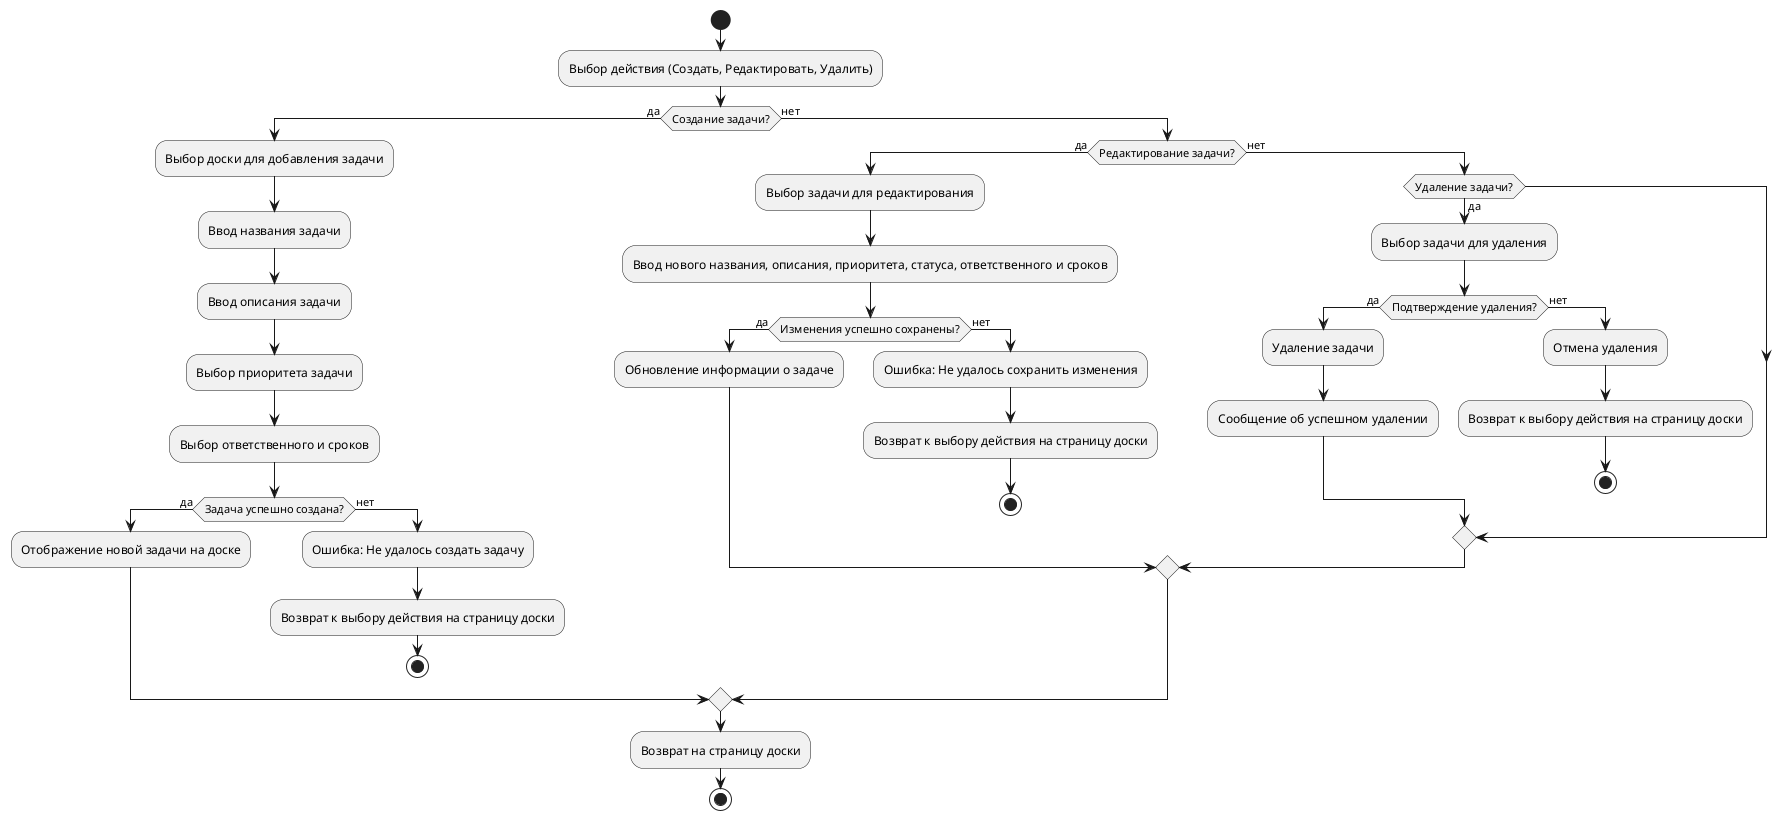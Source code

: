 @startuml TaskAD
start

:Выбор действия (Создать, Редактировать, Удалить);

if (Создание задачи?) then (да)
    :Выбор доски для добавления задачи;
    :Ввод названия задачи;
    :Ввод описания задачи;
    :Выбор приоритета задачи;
    :Выбор ответственного и сроков;
    if (Задача успешно создана?) then (да)
        :Отображение новой задачи на доске;
    else (нет)
        :Ошибка: Не удалось создать задачу;
        :Возврат к выбору действия на страницу доски;
        stop

    endif
else (нет)
    if (Редактирование задачи?) then (да)
        :Выбор задачи для редактирования;
        :Ввод нового названия, описания, приоритета, статуса, ответственного и сроков;
        if (Изменения успешно сохранены?) then (да)
            :Обновление информации о задаче;
        else (нет)
            :Ошибка: Не удалось сохранить изменения;
            :Возврат к выбору действия на страницу доски;
            stop
        endif
    else (нет)
        if (Удаление задачи?) then (да)
            :Выбор задачи для удаления;
            if (Подтверждение удаления?) then (да)
                :Удаление задачи;
                :Сообщение об успешном удалении;
            else (нет)
                :Отмена удаления;
                :Возврат к выбору действия на страницу доски;
                stop
            endif
        endif
    endif
endif
:Возврат на страницу доски;
stop
@enduml
